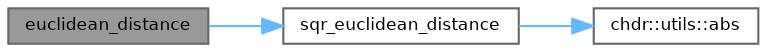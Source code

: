 digraph "euclidean_distance"
{
 // LATEX_PDF_SIZE
  bgcolor="transparent";
  edge [fontname=Helvetica,fontsize=8,labelfontname=Helvetica,labelfontsize=8];
  node [fontname=Helvetica,fontsize=8,shape=box,height=0.2,width=0.4];
  rankdir="LR";
  Node1 [id="Node000001",label="euclidean_distance",height=0.2,width=0.4,color="gray40", fillcolor="grey60", style="filled", fontcolor="black",tooltip="Computes the Euclidean distance between two nodes."];
  Node1 -> Node2 [id="edge1_Node000001_Node000002",color="steelblue1",style="solid",tooltip=" "];
  Node2 [id="Node000002",label="sqr_euclidean_distance",height=0.2,width=0.4,color="grey40", fillcolor="white", style="filled",URL="$de/d17/group__Heuristics_ga2fe90d2468d08f5dc0157ff297b921ab.html#ga2fe90d2468d08f5dc0157ff297b921ab",tooltip="Computes the squared Euclidean distance between two nodes."];
  Node2 -> Node3 [id="edge2_Node000002_Node000003",color="steelblue1",style="solid",tooltip=" "];
  Node3 [id="Node000003",label="chdr::utils::abs",height=0.2,width=0.4,color="grey40", fillcolor="white", style="filled",URL="$d2/dcb/structchdr_1_1utils_a5dbf4cb43cd80497753aa963c21fa0cf.html#a5dbf4cb43cd80497753aa963c21fa0cf",tooltip="Computes the absolute value of a given arithmetic type."];
}
